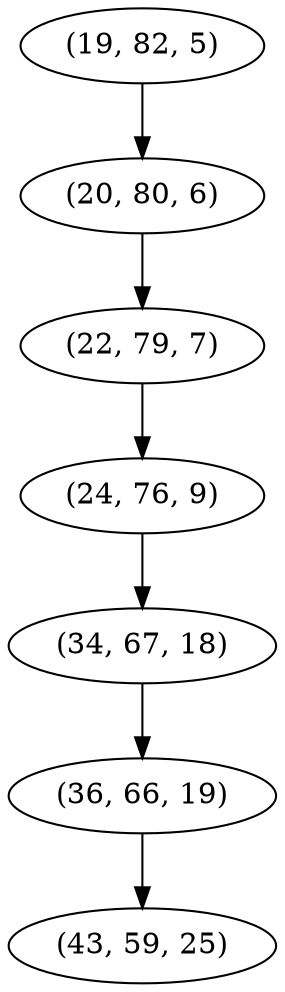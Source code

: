 digraph tree {
    "(19, 82, 5)";
    "(20, 80, 6)";
    "(22, 79, 7)";
    "(24, 76, 9)";
    "(34, 67, 18)";
    "(36, 66, 19)";
    "(43, 59, 25)";
    "(19, 82, 5)" -> "(20, 80, 6)";
    "(20, 80, 6)" -> "(22, 79, 7)";
    "(22, 79, 7)" -> "(24, 76, 9)";
    "(24, 76, 9)" -> "(34, 67, 18)";
    "(34, 67, 18)" -> "(36, 66, 19)";
    "(36, 66, 19)" -> "(43, 59, 25)";
}
